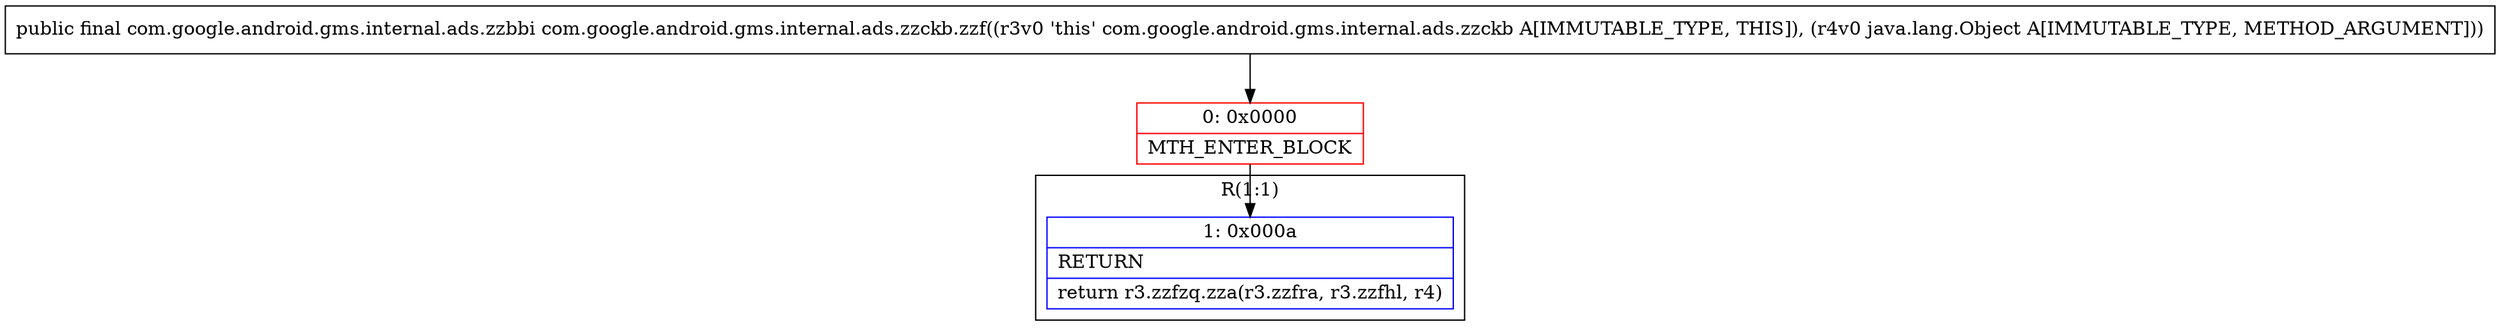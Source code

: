 digraph "CFG forcom.google.android.gms.internal.ads.zzckb.zzf(Ljava\/lang\/Object;)Lcom\/google\/android\/gms\/internal\/ads\/zzbbi;" {
subgraph cluster_Region_48243521 {
label = "R(1:1)";
node [shape=record,color=blue];
Node_1 [shape=record,label="{1\:\ 0x000a|RETURN\l|return r3.zzfzq.zza(r3.zzfra, r3.zzfhl, r4)\l}"];
}
Node_0 [shape=record,color=red,label="{0\:\ 0x0000|MTH_ENTER_BLOCK\l}"];
MethodNode[shape=record,label="{public final com.google.android.gms.internal.ads.zzbbi com.google.android.gms.internal.ads.zzckb.zzf((r3v0 'this' com.google.android.gms.internal.ads.zzckb A[IMMUTABLE_TYPE, THIS]), (r4v0 java.lang.Object A[IMMUTABLE_TYPE, METHOD_ARGUMENT])) }"];
MethodNode -> Node_0;
Node_0 -> Node_1;
}

